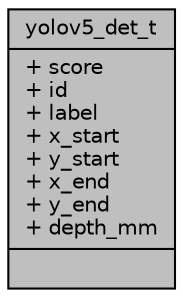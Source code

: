 digraph "yolov5_det_t"
{
 // INTERACTIVE_SVG=YES
 // LATEX_PDF_SIZE
  bgcolor="transparent";
  edge [fontname="Helvetica",fontsize="10",labelfontname="Helvetica",labelfontsize="10"];
  node [fontname="Helvetica",fontsize="10",shape=record];
  Node1 [label="{yolov5_det_t\n|+ score\l+ id\l+ label\l+ x_start\l+ y_start\l+ x_end\l+ y_end\l+ depth_mm\l|}",height=0.2,width=0.4,color="black", fillcolor="grey75", style="filled", fontcolor="black",tooltip=" "];
}

